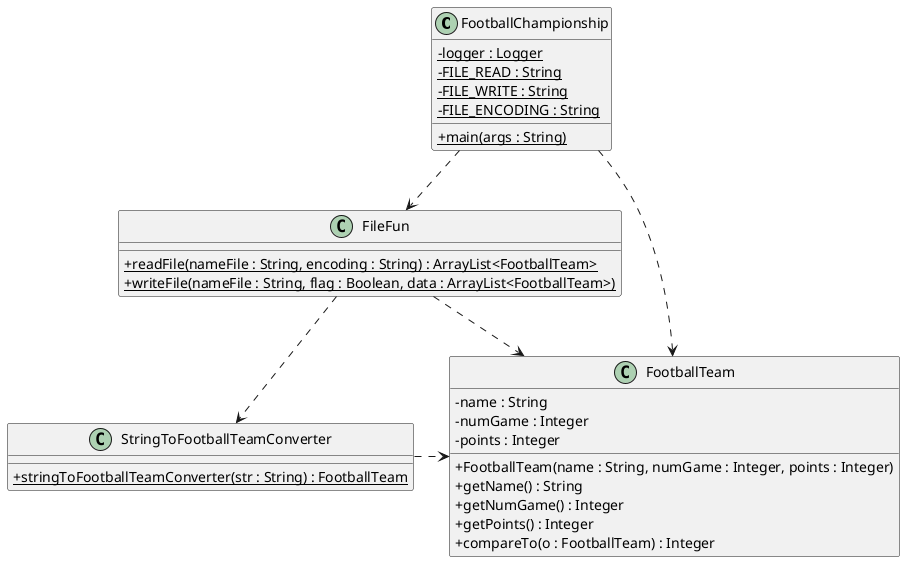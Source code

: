 @startuml

skinparam classAttributeIconSize 0

class FootballChampionship {

    - {static} logger : Logger
    - {static} FILE_READ : String
    - {static} FILE_WRITE : String
    - {static} FILE_ENCODING : String

    + {static} main(args : String)
}

class FootballTeam {

    - name : String
    - numGame : Integer
    - points : Integer

    + FootballTeam(name : String, numGame : Integer, points : Integer)
    + getName() : String
    + getNumGame() : Integer
    + getPoints() : Integer
    + compareTo(o : FootballTeam) : Integer
}

class StringToFootballTeamConverter {

    + {static} stringToFootballTeamConverter(str : String) : FootballTeam
}

class FileFun {

    + {static} readFile(nameFile : String, encoding : String) : ArrayList<FootballTeam>
    + {static} writeFile(nameFile : String, flag : Boolean, data : ArrayList<FootballTeam>)
}

FootballChampionship .> FootballTeam
FootballChampionship ..> FileFun
FileFun .> StringToFootballTeamConverter
FileFun ..> FootballTeam
StringToFootballTeamConverter .> FootballTeam
@enduml